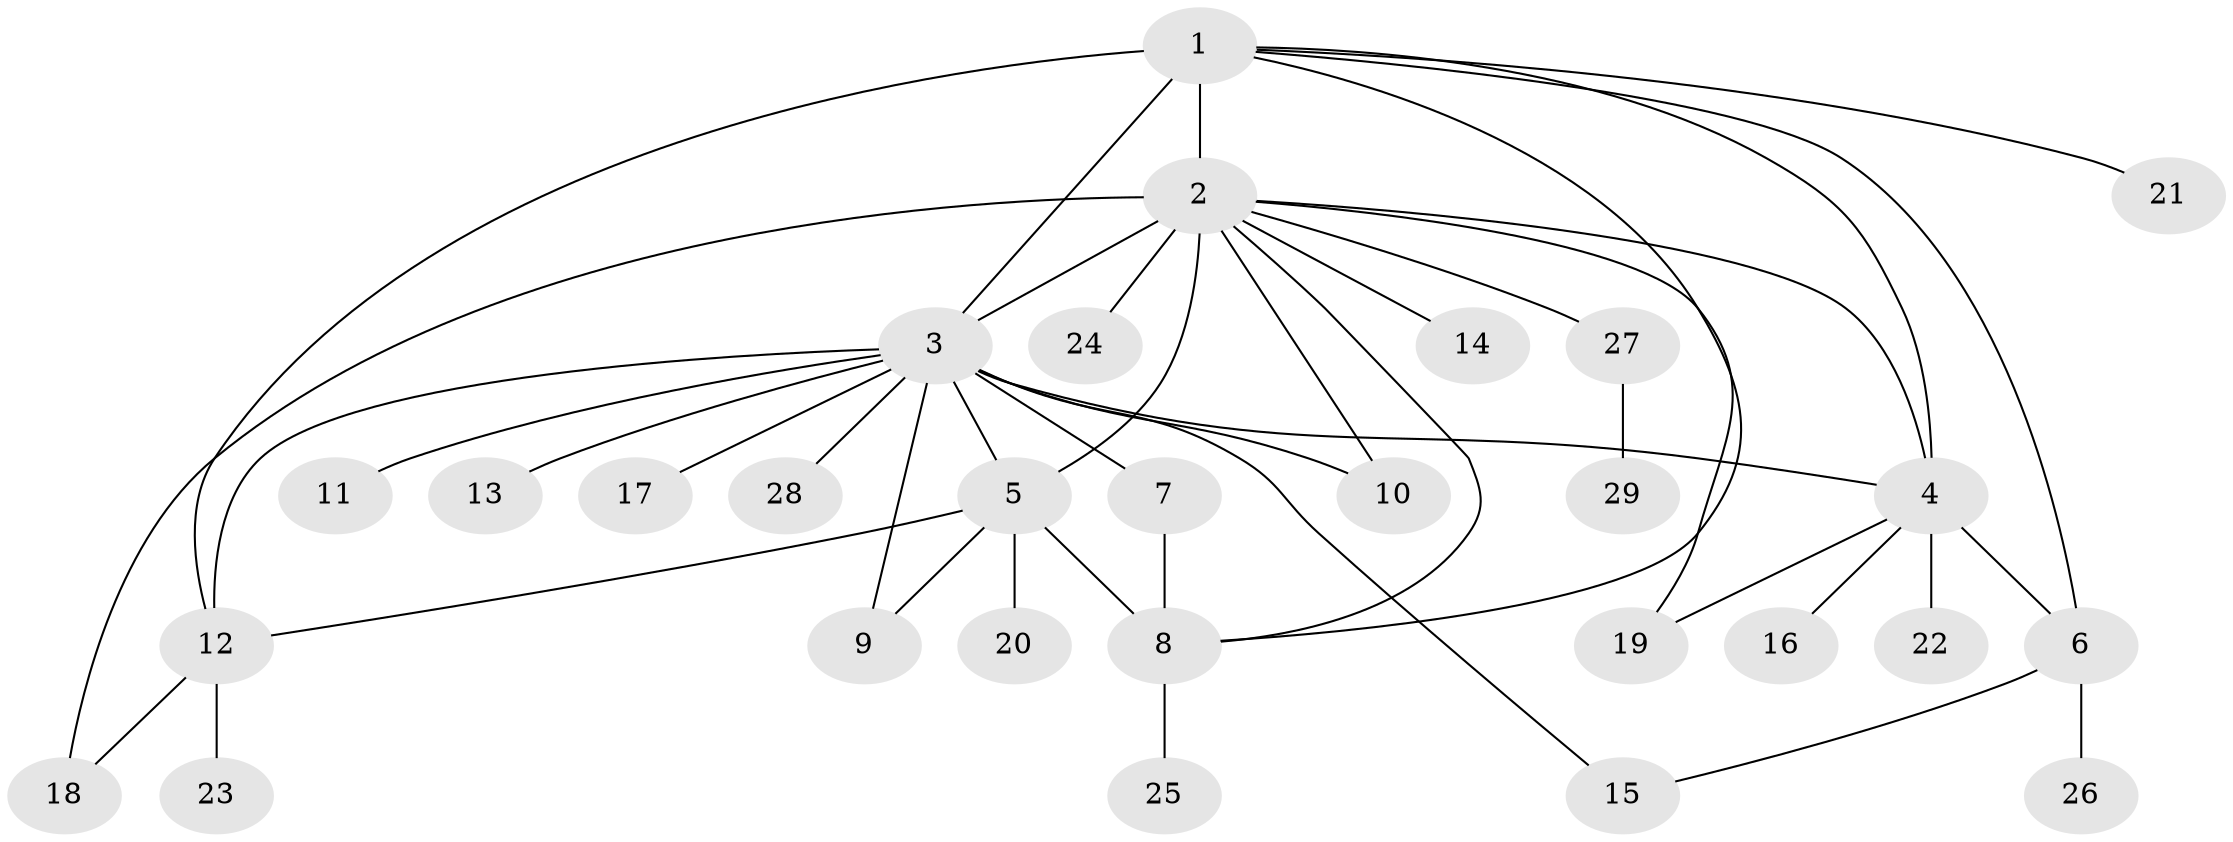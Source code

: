 // original degree distribution, {8: 0.017543859649122806, 18: 0.017543859649122806, 26: 0.017543859649122806, 3: 0.17543859649122806, 4: 0.10526315789473684, 15: 0.017543859649122806, 7: 0.017543859649122806, 10: 0.017543859649122806, 2: 0.22807017543859648, 5: 0.03508771929824561, 1: 0.3508771929824561}
// Generated by graph-tools (version 1.1) at 2025/35/03/09/25 02:35:23]
// undirected, 29 vertices, 43 edges
graph export_dot {
graph [start="1"]
  node [color=gray90,style=filled];
  1;
  2;
  3;
  4;
  5;
  6;
  7;
  8;
  9;
  10;
  11;
  12;
  13;
  14;
  15;
  16;
  17;
  18;
  19;
  20;
  21;
  22;
  23;
  24;
  25;
  26;
  27;
  28;
  29;
  1 -- 2 [weight=2.0];
  1 -- 3 [weight=4.0];
  1 -- 4 [weight=1.0];
  1 -- 6 [weight=1.0];
  1 -- 8 [weight=1.0];
  1 -- 12 [weight=1.0];
  1 -- 21 [weight=1.0];
  2 -- 3 [weight=2.0];
  2 -- 4 [weight=1.0];
  2 -- 5 [weight=2.0];
  2 -- 8 [weight=1.0];
  2 -- 10 [weight=1.0];
  2 -- 14 [weight=1.0];
  2 -- 18 [weight=1.0];
  2 -- 19 [weight=1.0];
  2 -- 24 [weight=1.0];
  2 -- 27 [weight=1.0];
  3 -- 4 [weight=2.0];
  3 -- 5 [weight=3.0];
  3 -- 7 [weight=1.0];
  3 -- 9 [weight=2.0];
  3 -- 10 [weight=1.0];
  3 -- 11 [weight=1.0];
  3 -- 12 [weight=1.0];
  3 -- 13 [weight=1.0];
  3 -- 15 [weight=1.0];
  3 -- 17 [weight=1.0];
  3 -- 28 [weight=1.0];
  4 -- 6 [weight=1.0];
  4 -- 16 [weight=1.0];
  4 -- 19 [weight=1.0];
  4 -- 22 [weight=1.0];
  5 -- 8 [weight=1.0];
  5 -- 9 [weight=1.0];
  5 -- 12 [weight=1.0];
  5 -- 20 [weight=1.0];
  6 -- 15 [weight=1.0];
  6 -- 26 [weight=1.0];
  7 -- 8 [weight=1.0];
  8 -- 25 [weight=1.0];
  12 -- 18 [weight=1.0];
  12 -- 23 [weight=1.0];
  27 -- 29 [weight=1.0];
}
